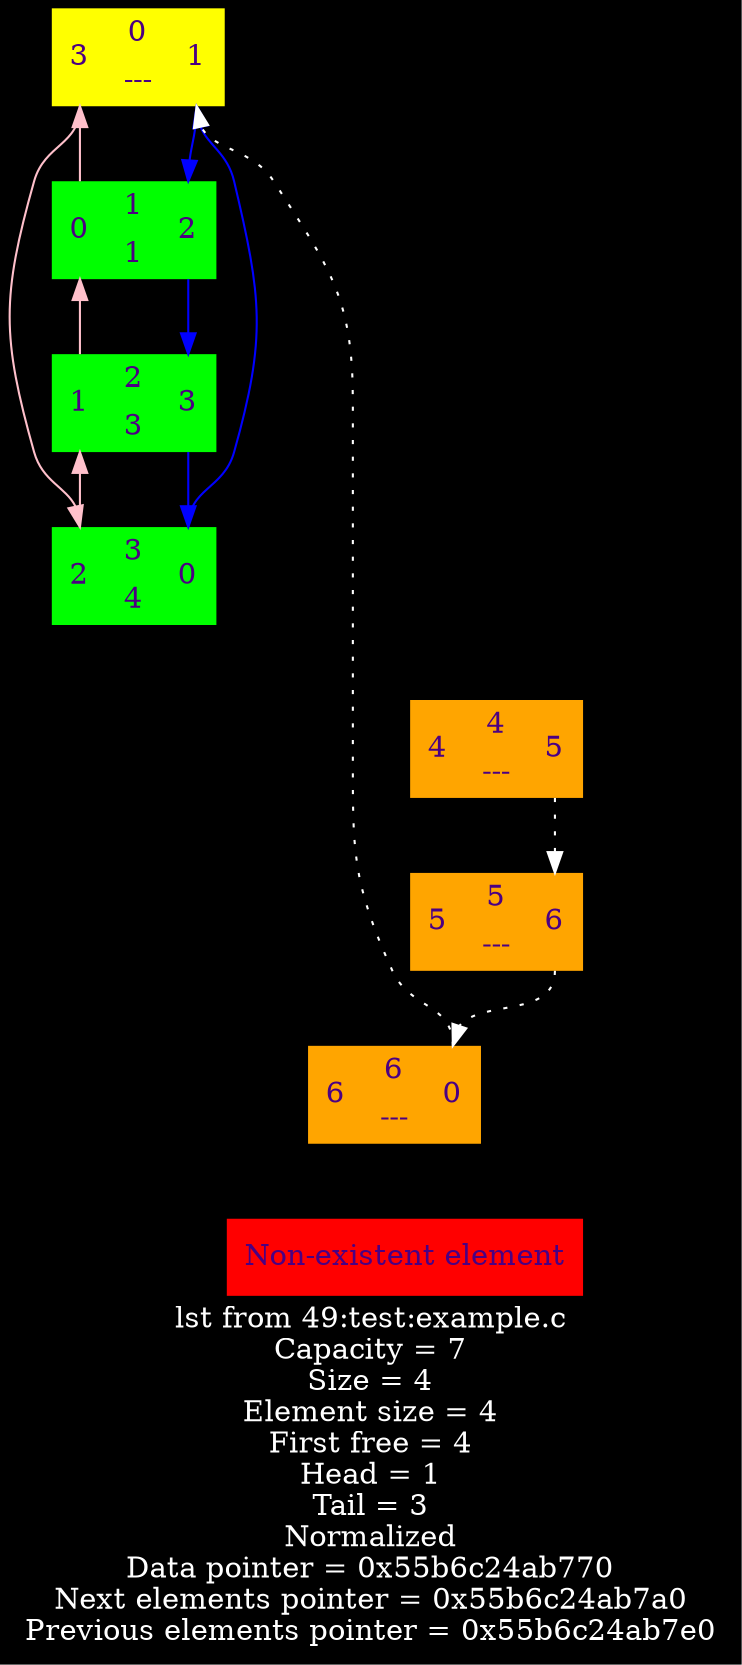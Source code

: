 digraph g {
	bgcolor = "black";
	node [color = "yellow", fontcolor = "indigo", style = "filled", shape = "record"];
	fontcolor = "white";
	label = "lst from 49:test:example.c\nCapacity = 7\nSize = 4\nElement size = 4\nFirst free = 4\nHead = 1\nTail = 3\nNormalized\nData pointer = 0x55b6c24ab770\nNext elements pointer = 0x55b6c24ab7a0\nPrevious elements pointer = 0x55b6c24ab7e0";

	L0 [label = "<LP0> 3 | {0 | ---} | <LN0> 1"];
	L1 [color = "green",label = "<LP1> 0 | {1 | 1} | <LN1> 2"];
	L2 [color = "green",label = "<LP2> 1 | {2 | 3} | <LN2> 3"];
	L3 [color = "green",label = "<LP3> 2 | {3 | 4} | <LN3> 0"];
	L4 [color = "orange",label = "<LP4> 4 | {4 | ---} | <LN4> 5"];
	L5 [color = "orange",label = "<LP5> 5 | {5 | ---} | <LN5> 6"];
	L6 [color = "orange",label = "<LP6> 6 | {6 | ---} | <LN6> 0"];
	L7 [label = "Non-existent element", color = "red"];

	node [color = "black",fontcolor = "black"];
	LH0 -> LH1 -> LH2 -> LH3 -> LH4 -> LH5 -> LH6 -> LH7 [weight = 100];

	{rank = same; LH0; L0}
	{rank = same; LH1; L1}
	{rank = same; LH2; L2}
	{rank = same; LH3; L3}
	{rank = same; LH4; L4}
	{rank = same; LH5; L5}
	{rank = same; LH6; L6}
	{rank = same; LH7; L7}
	L0:<LN0> -> L1:<LN1> [color = "blue"];
	L0:<LP0> -> L3:<LP3> [color = "pink"];
	L1:<LN1> -> L2:<LN2> [color = "blue"];
	L1:<LP1> -> L0:<LP0> [color = "pink"];
	L2:<LN2> -> L3:<LN3> [color = "blue"];
	L2:<LP2> -> L1:<LP1> [color = "pink"];
	L3:<LN3> -> L0:<LN0> [color = "blue"];
	L3:<LP3> -> L2:<LP2> [color = "pink"];
	L4:<LN4> -> L5:<LN5> [color = "white", style = "dotted"];
	L5:<LN5> -> L6:<LN6> [color = "white", style = "dotted"];
	L6:<LN6> -> L0:<LN0> [color = "white", style = "dotted"];
}
